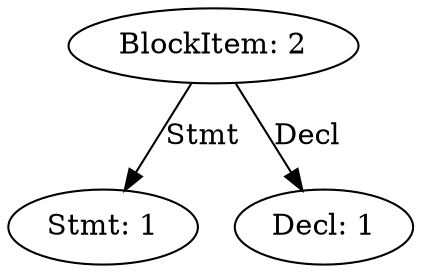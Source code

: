 digraph {
    0 [ label = "BlockItem: 2" ]
    1 [ label = "Stmt: 1" ]
    2 [ label = "Decl: 1" ]
    0 -> 1 [ label = "Stmt" ]
    0 -> 2 [ label = "Decl" ]
}
